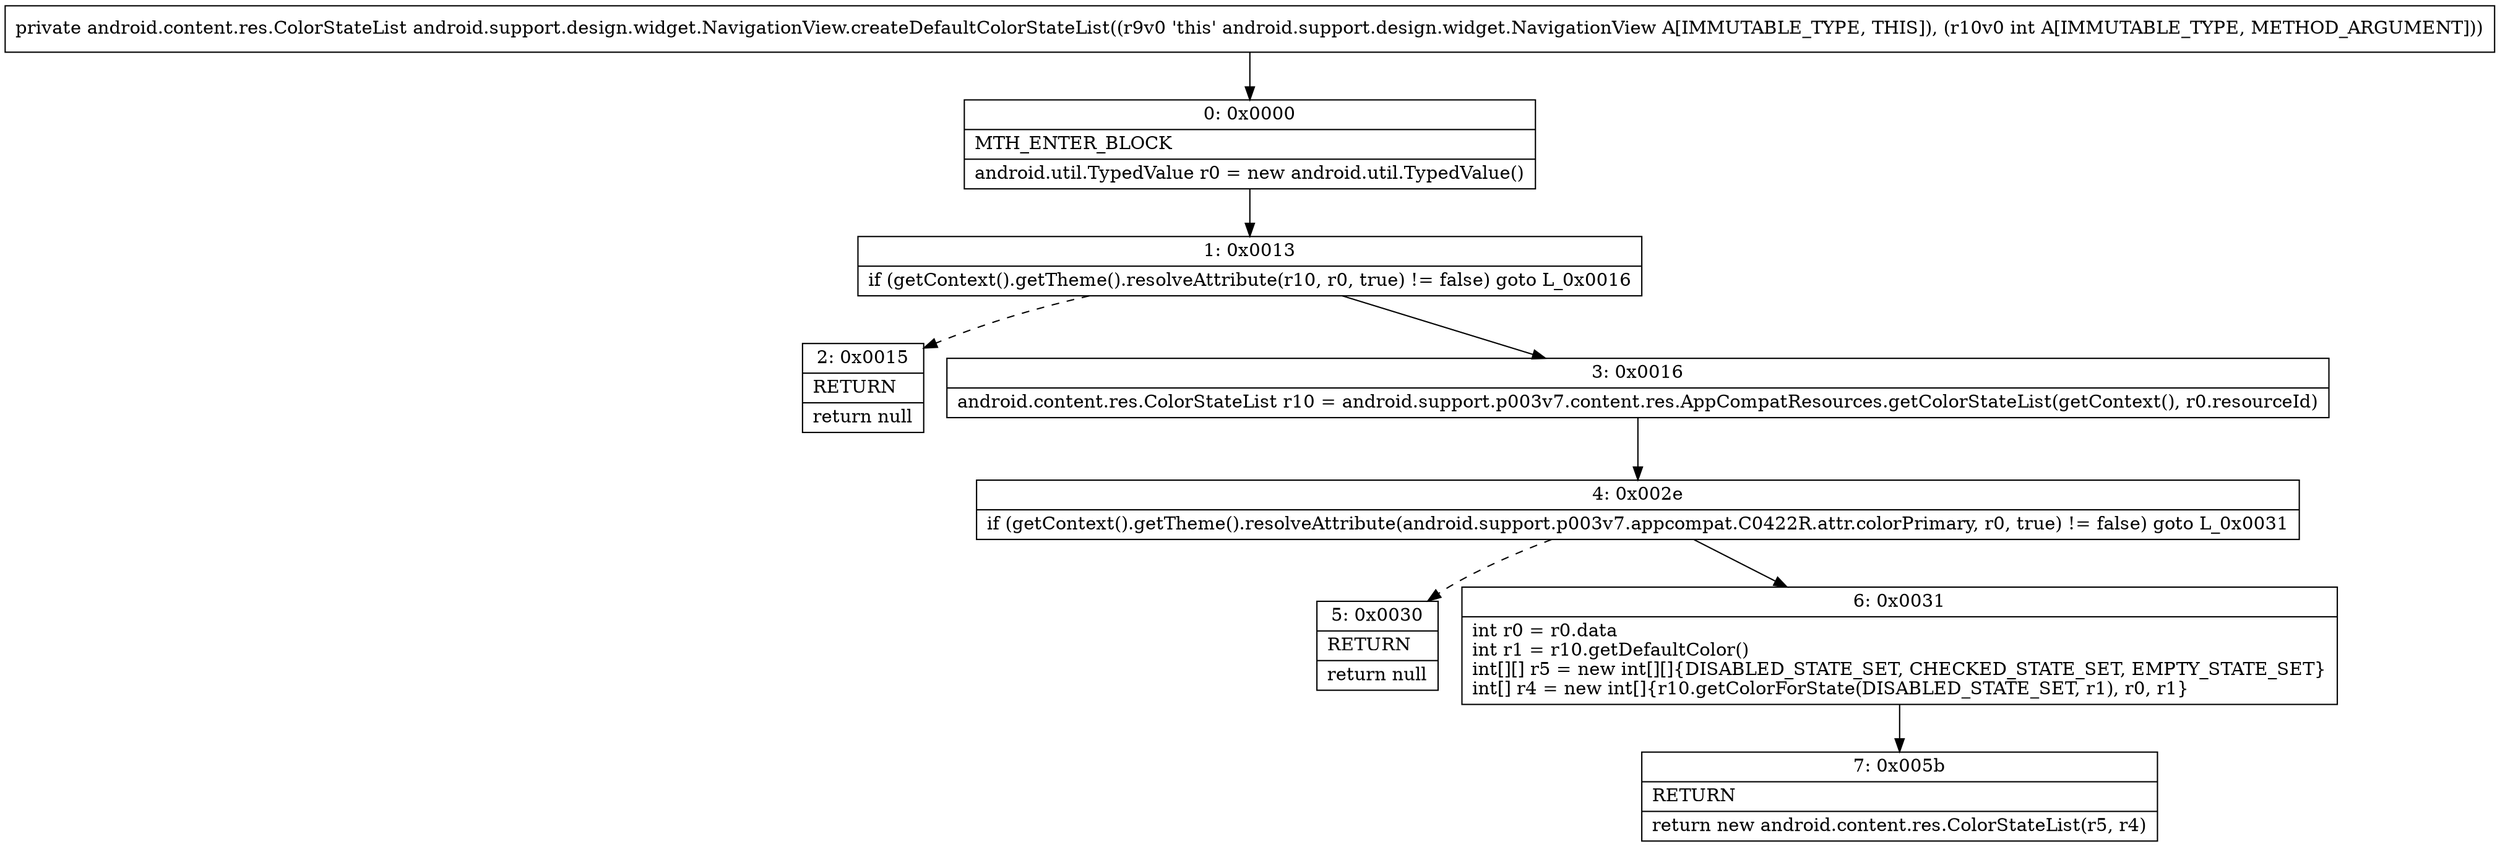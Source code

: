 digraph "CFG forandroid.support.design.widget.NavigationView.createDefaultColorStateList(I)Landroid\/content\/res\/ColorStateList;" {
Node_0 [shape=record,label="{0\:\ 0x0000|MTH_ENTER_BLOCK\l|android.util.TypedValue r0 = new android.util.TypedValue()\l}"];
Node_1 [shape=record,label="{1\:\ 0x0013|if (getContext().getTheme().resolveAttribute(r10, r0, true) != false) goto L_0x0016\l}"];
Node_2 [shape=record,label="{2\:\ 0x0015|RETURN\l|return null\l}"];
Node_3 [shape=record,label="{3\:\ 0x0016|android.content.res.ColorStateList r10 = android.support.p003v7.content.res.AppCompatResources.getColorStateList(getContext(), r0.resourceId)\l}"];
Node_4 [shape=record,label="{4\:\ 0x002e|if (getContext().getTheme().resolveAttribute(android.support.p003v7.appcompat.C0422R.attr.colorPrimary, r0, true) != false) goto L_0x0031\l}"];
Node_5 [shape=record,label="{5\:\ 0x0030|RETURN\l|return null\l}"];
Node_6 [shape=record,label="{6\:\ 0x0031|int r0 = r0.data\lint r1 = r10.getDefaultColor()\lint[][] r5 = new int[][]\{DISABLED_STATE_SET, CHECKED_STATE_SET, EMPTY_STATE_SET\}\lint[] r4 = new int[]\{r10.getColorForState(DISABLED_STATE_SET, r1), r0, r1\}\l}"];
Node_7 [shape=record,label="{7\:\ 0x005b|RETURN\l|return new android.content.res.ColorStateList(r5, r4)\l}"];
MethodNode[shape=record,label="{private android.content.res.ColorStateList android.support.design.widget.NavigationView.createDefaultColorStateList((r9v0 'this' android.support.design.widget.NavigationView A[IMMUTABLE_TYPE, THIS]), (r10v0 int A[IMMUTABLE_TYPE, METHOD_ARGUMENT])) }"];
MethodNode -> Node_0;
Node_0 -> Node_1;
Node_1 -> Node_2[style=dashed];
Node_1 -> Node_3;
Node_3 -> Node_4;
Node_4 -> Node_5[style=dashed];
Node_4 -> Node_6;
Node_6 -> Node_7;
}


